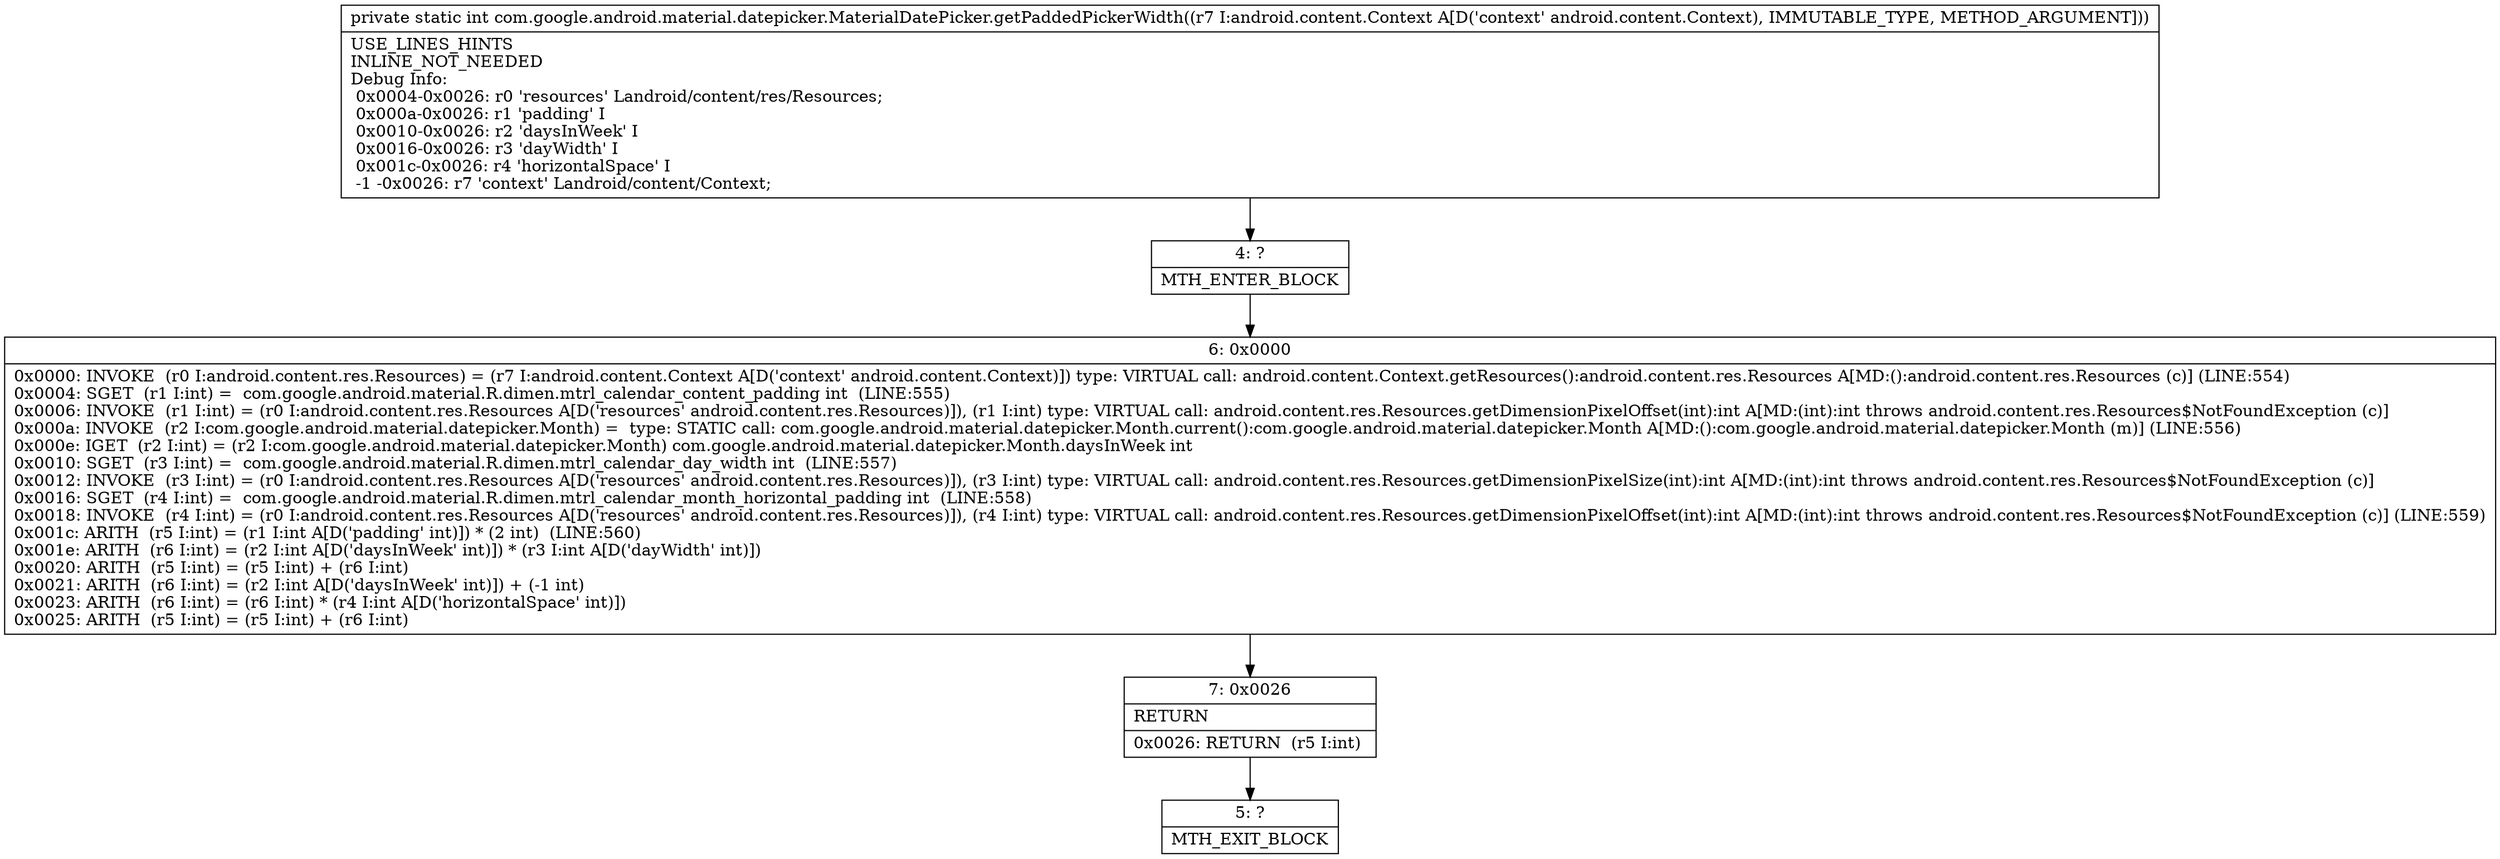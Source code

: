 digraph "CFG forcom.google.android.material.datepicker.MaterialDatePicker.getPaddedPickerWidth(Landroid\/content\/Context;)I" {
Node_4 [shape=record,label="{4\:\ ?|MTH_ENTER_BLOCK\l}"];
Node_6 [shape=record,label="{6\:\ 0x0000|0x0000: INVOKE  (r0 I:android.content.res.Resources) = (r7 I:android.content.Context A[D('context' android.content.Context)]) type: VIRTUAL call: android.content.Context.getResources():android.content.res.Resources A[MD:():android.content.res.Resources (c)] (LINE:554)\l0x0004: SGET  (r1 I:int) =  com.google.android.material.R.dimen.mtrl_calendar_content_padding int  (LINE:555)\l0x0006: INVOKE  (r1 I:int) = (r0 I:android.content.res.Resources A[D('resources' android.content.res.Resources)]), (r1 I:int) type: VIRTUAL call: android.content.res.Resources.getDimensionPixelOffset(int):int A[MD:(int):int throws android.content.res.Resources$NotFoundException (c)]\l0x000a: INVOKE  (r2 I:com.google.android.material.datepicker.Month) =  type: STATIC call: com.google.android.material.datepicker.Month.current():com.google.android.material.datepicker.Month A[MD:():com.google.android.material.datepicker.Month (m)] (LINE:556)\l0x000e: IGET  (r2 I:int) = (r2 I:com.google.android.material.datepicker.Month) com.google.android.material.datepicker.Month.daysInWeek int \l0x0010: SGET  (r3 I:int) =  com.google.android.material.R.dimen.mtrl_calendar_day_width int  (LINE:557)\l0x0012: INVOKE  (r3 I:int) = (r0 I:android.content.res.Resources A[D('resources' android.content.res.Resources)]), (r3 I:int) type: VIRTUAL call: android.content.res.Resources.getDimensionPixelSize(int):int A[MD:(int):int throws android.content.res.Resources$NotFoundException (c)]\l0x0016: SGET  (r4 I:int) =  com.google.android.material.R.dimen.mtrl_calendar_month_horizontal_padding int  (LINE:558)\l0x0018: INVOKE  (r4 I:int) = (r0 I:android.content.res.Resources A[D('resources' android.content.res.Resources)]), (r4 I:int) type: VIRTUAL call: android.content.res.Resources.getDimensionPixelOffset(int):int A[MD:(int):int throws android.content.res.Resources$NotFoundException (c)] (LINE:559)\l0x001c: ARITH  (r5 I:int) = (r1 I:int A[D('padding' int)]) * (2 int)  (LINE:560)\l0x001e: ARITH  (r6 I:int) = (r2 I:int A[D('daysInWeek' int)]) * (r3 I:int A[D('dayWidth' int)]) \l0x0020: ARITH  (r5 I:int) = (r5 I:int) + (r6 I:int) \l0x0021: ARITH  (r6 I:int) = (r2 I:int A[D('daysInWeek' int)]) + (\-1 int) \l0x0023: ARITH  (r6 I:int) = (r6 I:int) * (r4 I:int A[D('horizontalSpace' int)]) \l0x0025: ARITH  (r5 I:int) = (r5 I:int) + (r6 I:int) \l}"];
Node_7 [shape=record,label="{7\:\ 0x0026|RETURN\l|0x0026: RETURN  (r5 I:int) \l}"];
Node_5 [shape=record,label="{5\:\ ?|MTH_EXIT_BLOCK\l}"];
MethodNode[shape=record,label="{private static int com.google.android.material.datepicker.MaterialDatePicker.getPaddedPickerWidth((r7 I:android.content.Context A[D('context' android.content.Context), IMMUTABLE_TYPE, METHOD_ARGUMENT]))  | USE_LINES_HINTS\lINLINE_NOT_NEEDED\lDebug Info:\l  0x0004\-0x0026: r0 'resources' Landroid\/content\/res\/Resources;\l  0x000a\-0x0026: r1 'padding' I\l  0x0010\-0x0026: r2 'daysInWeek' I\l  0x0016\-0x0026: r3 'dayWidth' I\l  0x001c\-0x0026: r4 'horizontalSpace' I\l  \-1 \-0x0026: r7 'context' Landroid\/content\/Context;\l}"];
MethodNode -> Node_4;Node_4 -> Node_6;
Node_6 -> Node_7;
Node_7 -> Node_5;
}


